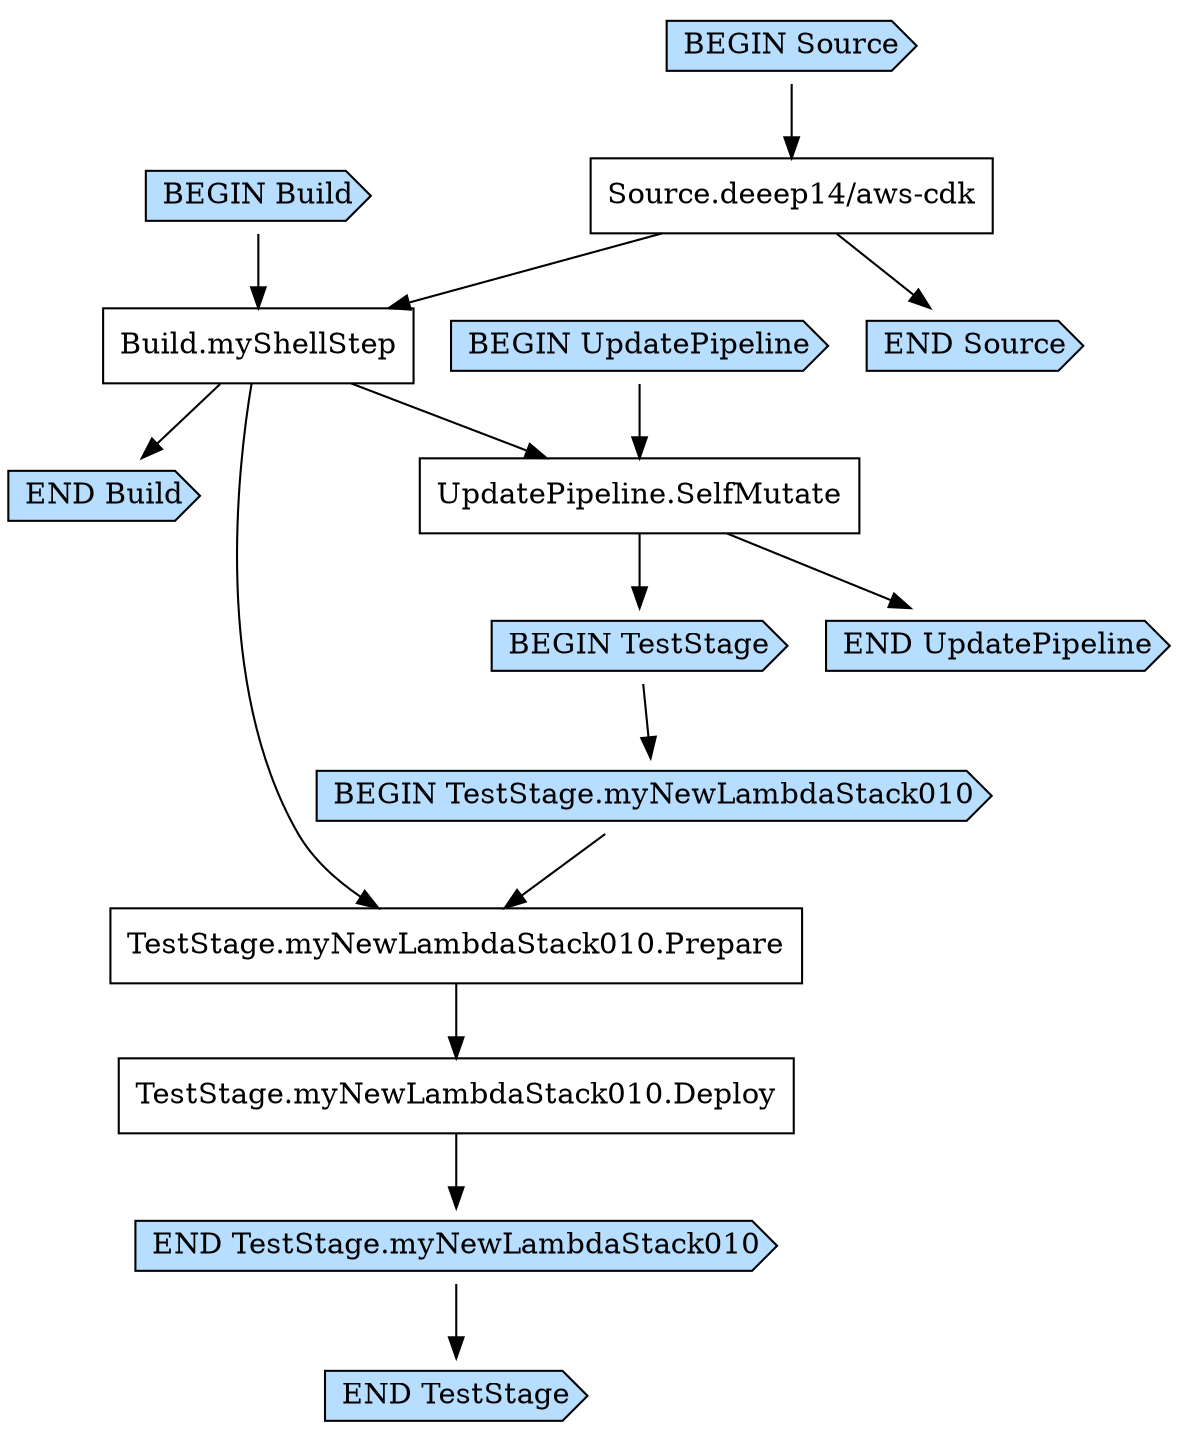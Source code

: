 digraph G {
  # Arrows represent an "unlocks" relationship (opposite of dependency). So chosen
  # because the layout looks more natural that way.
  # To represent subgraph dependencies, subgraphs are represented by BEGIN/END nodes.
  # To render: `dot -Tsvg CdkCicdStackmyCodePipelineAwsCdkF8BE1380.dot > graph.svg`, open in a browser.
  node [shape="box"];
"BEGIN Build" [shape="cds", style="filled", fillcolor="#b7deff"];
"END Build" [shape="cds", style="filled", fillcolor="#b7deff"];
"Build.myShellStep";
"Source.deeep14/aws-cdk" -> "Build.myShellStep";
"BEGIN Build" -> "Build.myShellStep";
"Build.myShellStep" -> "END Build";
"BEGIN UpdatePipeline" [shape="cds", style="filled", fillcolor="#b7deff"];
"END UpdatePipeline" [shape="cds", style="filled", fillcolor="#b7deff"];
"UpdatePipeline.SelfMutate";
"Build.myShellStep" -> "UpdatePipeline.SelfMutate";
"BEGIN UpdatePipeline" -> "UpdatePipeline.SelfMutate";
"UpdatePipeline.SelfMutate" -> "END UpdatePipeline";
"BEGIN TestStage" [shape="cds", style="filled", fillcolor="#b7deff"];
"END TestStage" [shape="cds", style="filled", fillcolor="#b7deff"];
"UpdatePipeline.SelfMutate" -> "BEGIN TestStage";
"BEGIN TestStage.myNewLambdaStack010" [shape="cds", style="filled", fillcolor="#b7deff"];
"END TestStage.myNewLambdaStack010" [shape="cds", style="filled", fillcolor="#b7deff"];
"TestStage.myNewLambdaStack010.Deploy";
"TestStage.myNewLambdaStack010.Prepare" -> "TestStage.myNewLambdaStack010.Deploy";
"TestStage.myNewLambdaStack010.Prepare";
"Build.myShellStep" -> "TestStage.myNewLambdaStack010.Prepare";
"BEGIN TestStage.myNewLambdaStack010" -> "TestStage.myNewLambdaStack010.Prepare";
"TestStage.myNewLambdaStack010.Deploy" -> "END TestStage.myNewLambdaStack010";
"BEGIN TestStage" -> "BEGIN TestStage.myNewLambdaStack010";
"END TestStage.myNewLambdaStack010" -> "END TestStage";
"BEGIN Source" [shape="cds", style="filled", fillcolor="#b7deff"];
"END Source" [shape="cds", style="filled", fillcolor="#b7deff"];
"Source.deeep14/aws-cdk";
"BEGIN Source" -> "Source.deeep14/aws-cdk";
"Source.deeep14/aws-cdk" -> "END Source";
}